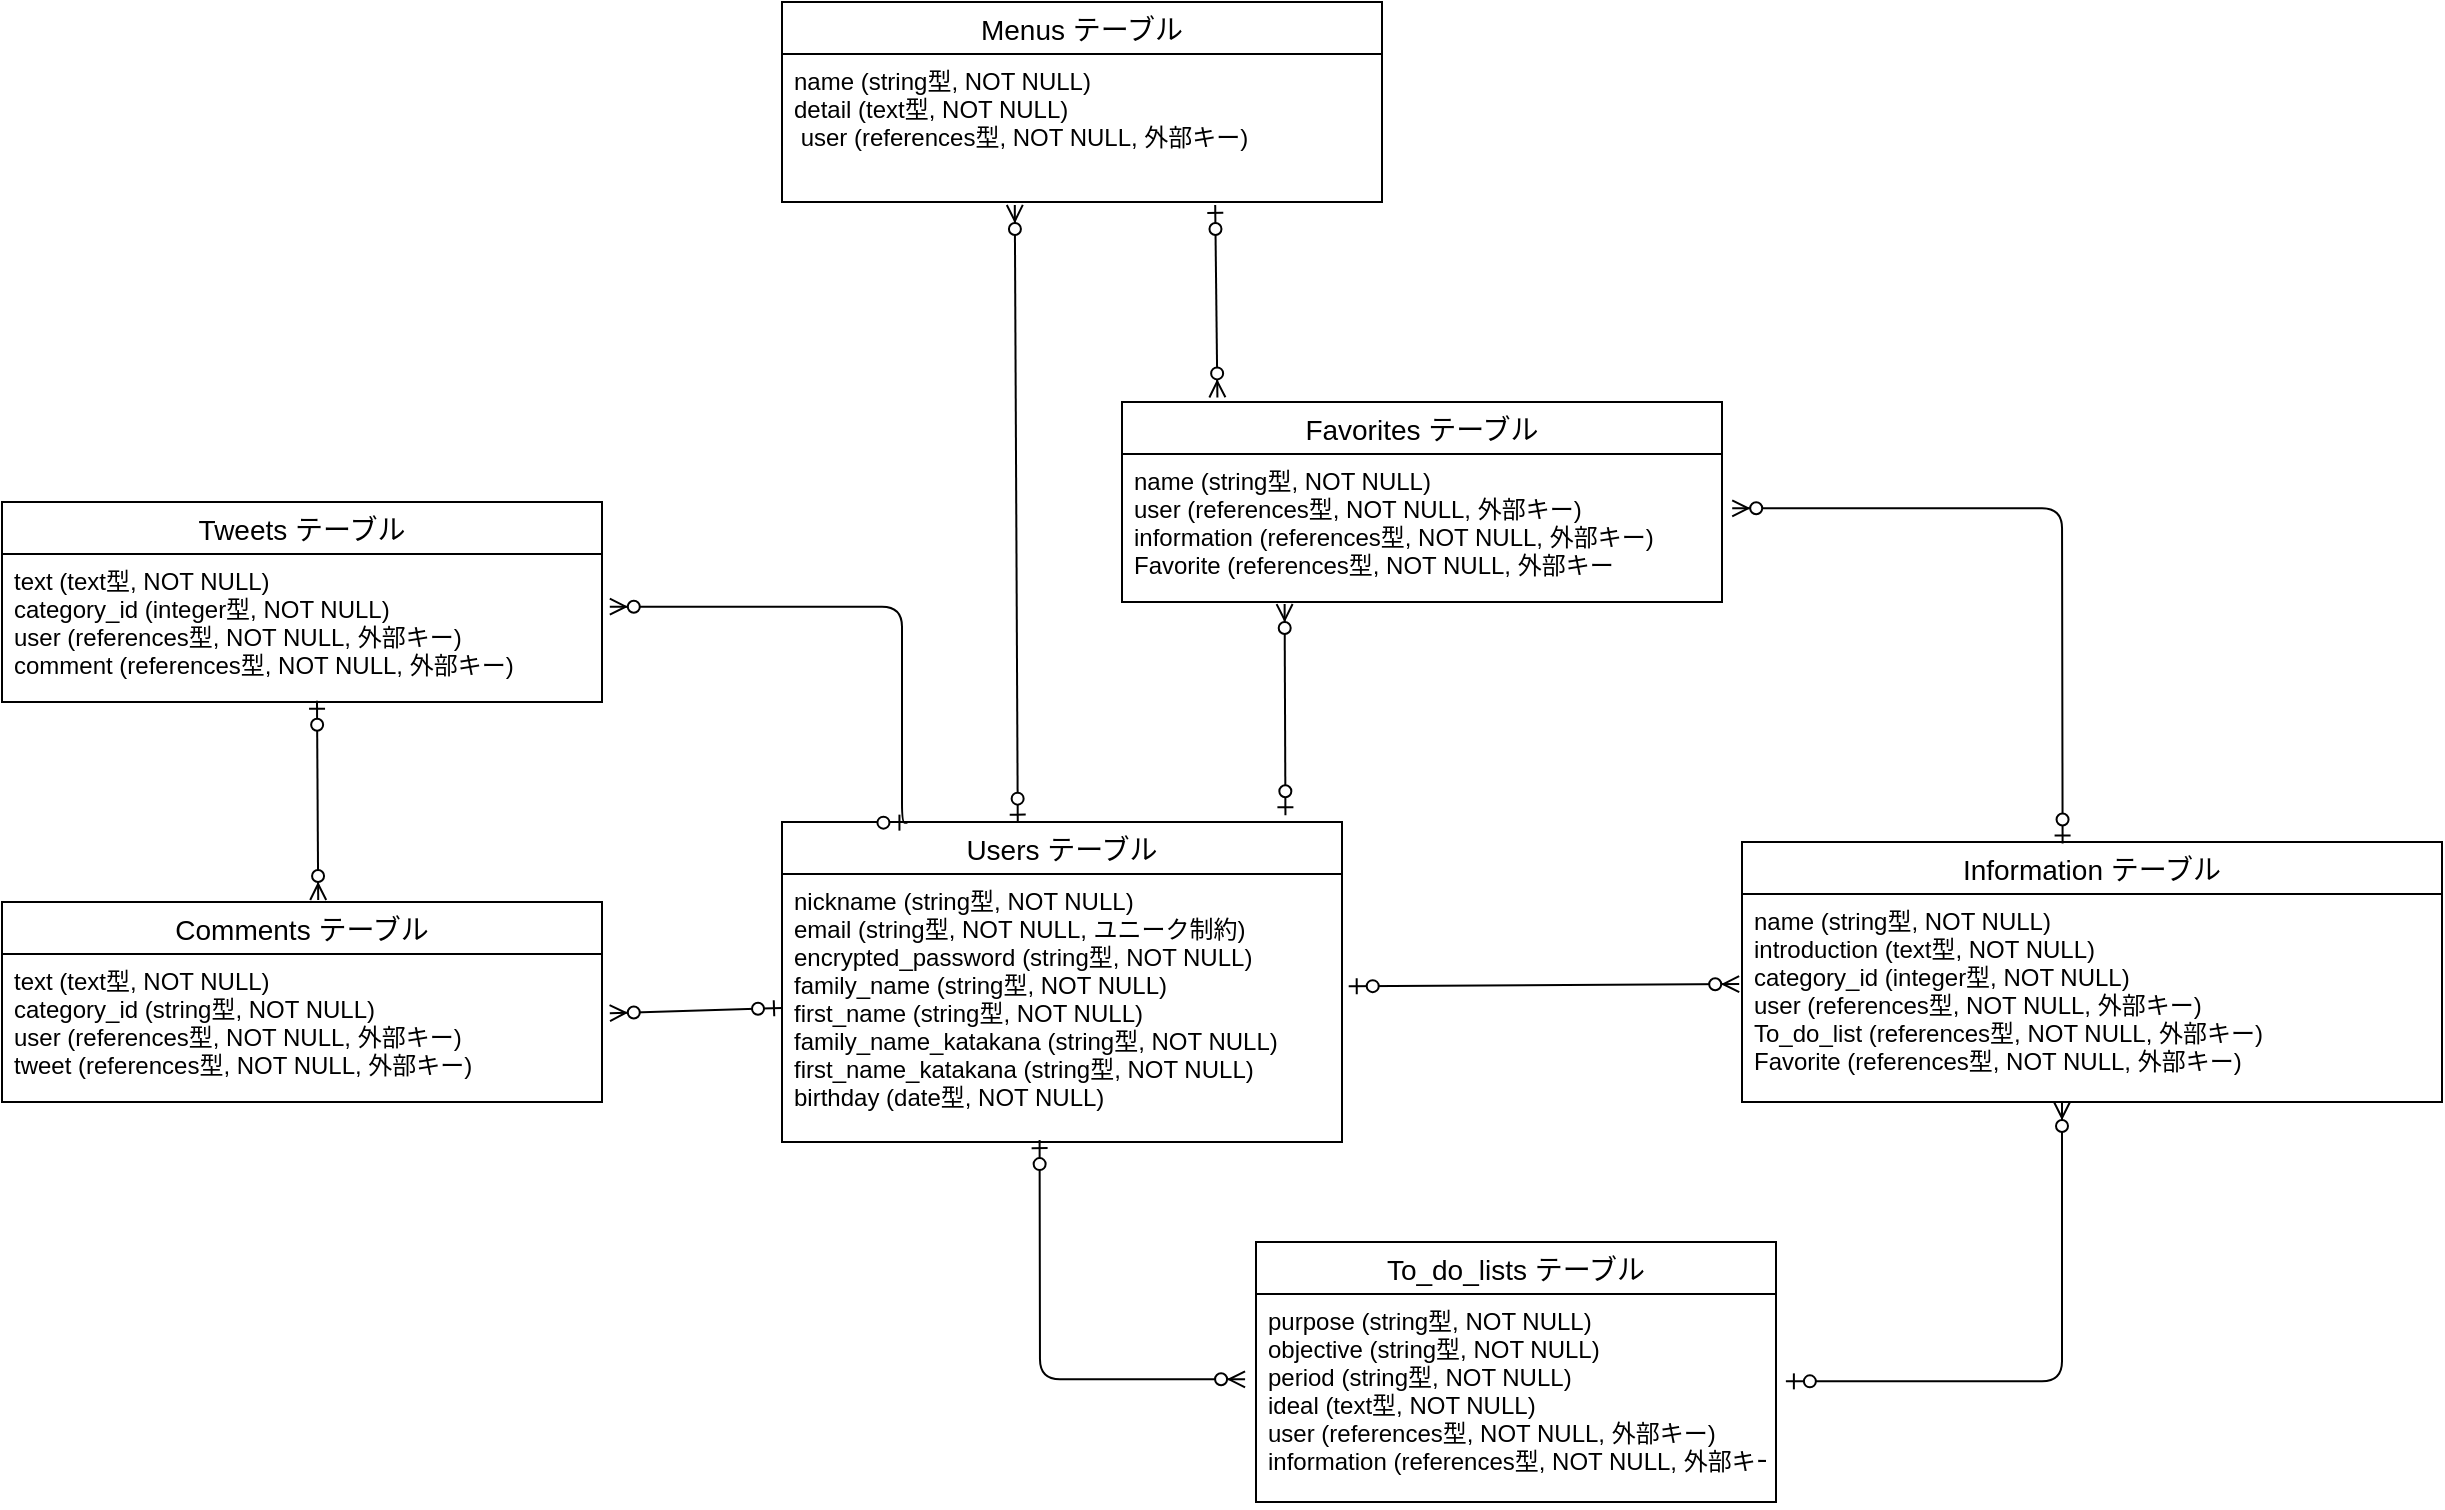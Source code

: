<mxfile>
    <diagram id="uU7ygdnNdRczL9__nXiQ" name="ページ1">
        <mxGraphModel dx="651" dy="696" grid="1" gridSize="10" guides="1" tooltips="1" connect="1" arrows="1" fold="1" page="1" pageScale="1" pageWidth="827" pageHeight="1169" math="0" shadow="0">
            <root>
                <mxCell id="0"/>
                <mxCell id="1" parent="0"/>
                <mxCell id="31" value="" style="group" parent="1" vertex="1" connectable="0">
                    <mxGeometry x="90" y="280" width="1220" height="550" as="geometry"/>
                </mxCell>
                <mxCell id="15" value="Comments テーブル" style="swimlane;fontStyle=0;childLayout=stackLayout;horizontal=1;startSize=26;horizontalStack=0;resizeParent=1;resizeParentMax=0;resizeLast=0;collapsible=1;marginBottom=0;align=center;fontSize=14;" parent="31" vertex="1">
                    <mxGeometry y="250" width="300" height="100" as="geometry"/>
                </mxCell>
                <mxCell id="16" value="text (text型, NOT NULL)&#10;category_id (string型, NOT NULL)&#10;user (references型, NOT NULL, 外部キー)&#10;tweet (references型, NOT NULL, 外部キー)" style="text;strokeColor=none;fillColor=none;spacingLeft=4;spacingRight=4;overflow=hidden;rotatable=0;points=[[0,0.5],[1,0.5]];portConstraint=eastwest;fontSize=12;" parent="15" vertex="1">
                    <mxGeometry y="26" width="300" height="74" as="geometry"/>
                </mxCell>
                <mxCell id="17" value="Favorites テーブル" style="swimlane;fontStyle=0;childLayout=stackLayout;horizontal=1;startSize=26;horizontalStack=0;resizeParent=1;resizeParentMax=0;resizeLast=0;collapsible=1;marginBottom=0;align=center;fontSize=14;" parent="31" vertex="1">
                    <mxGeometry x="560" width="300" height="100" as="geometry"/>
                </mxCell>
                <mxCell id="18" value="name (string型, NOT NULL)&#10;user (references型, NOT NULL, 外部キー)&#10;information (references型, NOT NULL, 外部キー)&#10;Favorite (references型, NOT NULL, 外部キー " style="text;strokeColor=none;fillColor=none;spacingLeft=4;spacingRight=4;overflow=hidden;rotatable=0;points=[[0,0.5],[1,0.5]];portConstraint=eastwest;fontSize=12;" parent="17" vertex="1">
                    <mxGeometry y="26" width="300" height="74" as="geometry"/>
                </mxCell>
                <mxCell id="3" value="Tweets テーブル" style="swimlane;fontStyle=0;childLayout=stackLayout;horizontal=1;startSize=26;horizontalStack=0;resizeParent=1;resizeParentMax=0;resizeLast=0;collapsible=1;marginBottom=0;align=center;fontSize=14;" parent="31" vertex="1">
                    <mxGeometry y="50" width="300" height="100" as="geometry"/>
                </mxCell>
                <mxCell id="4" value="text (text型, NOT NULL)&#10;category_id (integer型, NOT NULL)&#10;user (references型, NOT NULL, 外部キー)&#10;comment (references型, NOT NULL, 外部キー)" style="text;strokeColor=none;fillColor=none;spacingLeft=4;spacingRight=4;overflow=hidden;rotatable=0;points=[[0,0.5],[1,0.5]];portConstraint=eastwest;fontSize=12;" parent="3" vertex="1">
                    <mxGeometry y="26" width="300" height="74" as="geometry"/>
                </mxCell>
                <mxCell id="6" value="Users テーブル" style="swimlane;fontStyle=0;childLayout=stackLayout;horizontal=1;startSize=26;horizontalStack=0;resizeParent=1;resizeParentMax=0;resizeLast=0;collapsible=1;marginBottom=0;align=center;fontSize=14;" parent="31" vertex="1">
                    <mxGeometry x="390" y="210" width="280" height="160" as="geometry"/>
                </mxCell>
                <mxCell id="7" value="nickname (string型, NOT NULL)&#10;email (string型, NOT NULL, ユニーク制約)&#10;encrypted_password (string型, NOT NULL)&#10;family_name (string型, NOT NULL)&#10;first_name (string型, NOT NULL)&#10;family_name_katakana (string型, NOT NULL)&#10;first_name_katakana (string型, NOT NULL)&#10;birthday (date型, NOT NULL)" style="text;strokeColor=none;fillColor=none;spacingLeft=4;spacingRight=4;overflow=hidden;rotatable=0;points=[[0,0.5],[1,0.5]];portConstraint=eastwest;fontSize=12;" parent="6" vertex="1">
                    <mxGeometry y="26" width="280" height="134" as="geometry"/>
                </mxCell>
                <mxCell id="8" value="Information テーブル" style="swimlane;fontStyle=0;childLayout=stackLayout;horizontal=1;startSize=26;horizontalStack=0;resizeParent=1;resizeParentMax=0;resizeLast=0;collapsible=1;marginBottom=0;align=center;fontSize=14;" parent="31" vertex="1">
                    <mxGeometry x="870" y="220" width="350" height="130" as="geometry">
                        <mxRectangle x="450" y="120" width="120" height="26" as="alternateBounds"/>
                    </mxGeometry>
                </mxCell>
                <mxCell id="9" value="name (string型, NOT NULL)&#10;introduction (text型, NOT NULL)&#10;category_id (integer型, NOT NULL)&#10;user (references型, NOT NULL, 外部キー)&#10;To_do_list (references型, NOT NULL, 外部キー)&#10;Favorite (references型, NOT NULL, 外部キー)" style="text;strokeColor=none;fillColor=none;spacingLeft=4;spacingRight=4;overflow=hidden;rotatable=0;points=[[0,0.5],[1,0.5]];portConstraint=eastwest;fontSize=12;" parent="8" vertex="1">
                    <mxGeometry y="26" width="350" height="104" as="geometry"/>
                </mxCell>
                <mxCell id="10" value="To_do_lists テーブル" style="swimlane;fontStyle=0;childLayout=stackLayout;horizontal=1;startSize=26;horizontalStack=0;resizeParent=1;resizeParentMax=0;resizeLast=0;collapsible=1;marginBottom=0;align=center;fontSize=14;" parent="31" vertex="1">
                    <mxGeometry x="627" y="420" width="260" height="130" as="geometry"/>
                </mxCell>
                <mxCell id="21" value="purpose (string型, NOT NULL)&#10;objective (string型, NOT NULL)&#10;period (string型, NOT NULL)&#10;ideal (text型, NOT NULL)&#10;user (references型, NOT NULL, 外部キー)&#10;information (references型, NOT NULL, 外部キー)" style="text;strokeColor=none;fillColor=none;spacingLeft=4;spacingRight=4;overflow=hidden;rotatable=0;points=[[0,0.5],[1,0.5]];portConstraint=eastwest;fontSize=12;" parent="10" vertex="1">
                    <mxGeometry y="26" width="260" height="104" as="geometry"/>
                </mxCell>
                <mxCell id="12" value="" style="fontSize=12;html=1;endArrow=ERzeroToMany;startArrow=ERzeroToOne;entryX=-0.004;entryY=0.433;entryDx=0;entryDy=0;exitX=1.012;exitY=0.419;exitDx=0;exitDy=0;exitPerimeter=0;entryPerimeter=0;" parent="31" source="7" target="9" edge="1">
                    <mxGeometry width="100" height="100" relative="1" as="geometry">
                        <mxPoint x="690" y="139.956" as="sourcePoint"/>
                        <mxPoint x="860" y="141.988" as="targetPoint"/>
                    </mxGeometry>
                </mxCell>
                <mxCell id="22" value="" style="edgeStyle=elbowEdgeStyle;fontSize=12;html=1;endArrow=ERzeroToMany;startArrow=ERzeroToOne;entryX=-0.021;entryY=0.41;entryDx=0;entryDy=0;entryPerimeter=0;exitX=0.46;exitY=0.993;exitDx=0;exitDy=0;exitPerimeter=0;" parent="31" source="7" target="21" edge="1">
                    <mxGeometry width="100" height="100" relative="1" as="geometry">
                        <mxPoint x="500" y="410" as="sourcePoint"/>
                        <mxPoint x="623.36" y="564.136" as="targetPoint"/>
                        <Array as="points">
                            <mxPoint x="519" y="430"/>
                            <mxPoint x="519" y="440"/>
                            <mxPoint x="520" y="440"/>
                            <mxPoint x="490" y="500"/>
                        </Array>
                    </mxGeometry>
                </mxCell>
                <mxCell id="23" value="" style="edgeStyle=elbowEdgeStyle;fontSize=12;html=1;endArrow=ERzeroToMany;startArrow=ERzeroToOne;exitX=1.019;exitY=0.42;exitDx=0;exitDy=0;exitPerimeter=0;entryX=0.457;entryY=1;entryDx=0;entryDy=0;entryPerimeter=0;" parent="31" source="21" target="9" edge="1">
                    <mxGeometry width="100" height="100" relative="1" as="geometry">
                        <mxPoint x="1030" y="380" as="sourcePoint"/>
                        <mxPoint x="1020" y="370" as="targetPoint"/>
                        <Array as="points">
                            <mxPoint x="1030" y="430"/>
                            <mxPoint x="1030" y="420"/>
                            <mxPoint x="1020" y="360"/>
                            <mxPoint x="1020" y="420"/>
                            <mxPoint x="1079" y="430"/>
                            <mxPoint x="930" y="500"/>
                            <mxPoint x="1020" y="510"/>
                        </Array>
                    </mxGeometry>
                </mxCell>
                <mxCell id="24" value="" style="fontSize=12;html=1;endArrow=ERzeroToMany;startArrow=ERzeroToOne;exitX=0;exitY=0.5;exitDx=0;exitDy=0;entryX=1.013;entryY=0.4;entryDx=0;entryDy=0;entryPerimeter=0;" parent="31" source="7" target="16" edge="1">
                    <mxGeometry width="100" height="100" relative="1" as="geometry">
                        <mxPoint x="220" y="120" as="sourcePoint"/>
                        <mxPoint x="300" y="440" as="targetPoint"/>
                    </mxGeometry>
                </mxCell>
                <mxCell id="25" value="" style="fontSize=12;html=1;endArrow=ERzeroToMany;startArrow=ERzeroToOne;exitX=0.525;exitY=0.992;exitDx=0;exitDy=0;exitPerimeter=0;entryX=0.527;entryY=-0.01;entryDx=0;entryDy=0;entryPerimeter=0;" parent="31" source="4" target="15" edge="1">
                    <mxGeometry width="100" height="100" relative="1" as="geometry">
                        <mxPoint x="210" y="131.4" as="sourcePoint"/>
                        <mxPoint x="117" y="220" as="targetPoint"/>
                    </mxGeometry>
                </mxCell>
                <mxCell id="26" value="" style="edgeStyle=elbowEdgeStyle;fontSize=12;html=1;endArrow=ERzeroToMany;startArrow=ERzeroToOne;entryX=1.013;entryY=0.356;entryDx=0;entryDy=0;entryPerimeter=0;exitX=0.224;exitY=0.002;exitDx=0;exitDy=0;exitPerimeter=0;" parent="31" source="6" target="4" edge="1">
                    <mxGeometry width="100" height="100" relative="1" as="geometry">
                        <mxPoint x="450" y="140" as="sourcePoint"/>
                        <mxPoint x="553.68" y="150.786" as="targetPoint"/>
                        <Array as="points">
                            <mxPoint x="450" y="130"/>
                            <mxPoint x="440" y="70"/>
                            <mxPoint x="450" y="130"/>
                            <mxPoint x="440" y="130"/>
                            <mxPoint x="520" y="210"/>
                            <mxPoint x="520" y="210"/>
                            <mxPoint x="520" y="90"/>
                            <mxPoint x="571" y="100"/>
                        </Array>
                    </mxGeometry>
                </mxCell>
                <mxCell id="27" value="" style="edgeStyle=elbowEdgeStyle;fontSize=12;html=1;endArrow=ERzeroToMany;startArrow=ERzeroToOne;entryX=1.017;entryY=0.367;entryDx=0;entryDy=0;entryPerimeter=0;exitX=0.458;exitY=0.006;exitDx=0;exitDy=0;exitPerimeter=0;" parent="31" source="8" target="18" edge="1">
                    <mxGeometry width="100" height="100" relative="1" as="geometry">
                        <mxPoint x="1030" y="198" as="sourcePoint"/>
                        <mxPoint x="900.12" y="137.12" as="targetPoint"/>
                        <Array as="points">
                            <mxPoint x="1030" y="110"/>
                            <mxPoint x="1020" y="180"/>
                            <mxPoint x="1020" y="130"/>
                            <mxPoint x="1040" y="120"/>
                            <mxPoint x="1030" y="200"/>
                            <mxPoint x="1030" y="200"/>
                            <mxPoint x="1030" y="190"/>
                            <mxPoint x="1020" y="140"/>
                            <mxPoint x="1080" y="90"/>
                            <mxPoint x="1020" y="170"/>
                            <mxPoint x="1020" y="90"/>
                            <mxPoint x="1050" y="70"/>
                            <mxPoint x="1020" y="170"/>
                            <mxPoint x="1010" y="160"/>
                            <mxPoint x="1010" y="80"/>
                        </Array>
                    </mxGeometry>
                </mxCell>
                <mxCell id="28" value="" style="fontSize=12;html=1;endArrow=ERzeroToMany;startArrow=ERzeroToOne;entryX=0.271;entryY=1.014;entryDx=0;entryDy=0;entryPerimeter=0;exitX=0.899;exitY=-0.021;exitDx=0;exitDy=0;exitPerimeter=0;" parent="31" source="6" target="18" edge="1">
                    <mxGeometry width="100" height="100" relative="1" as="geometry">
                        <mxPoint x="570" y="160" as="sourcePoint"/>
                        <mxPoint x="771.5" y="165.992" as="targetPoint"/>
                    </mxGeometry>
                </mxCell>
                <mxCell id="32" value="Menus テーブル" style="swimlane;fontStyle=0;childLayout=stackLayout;horizontal=1;startSize=26;horizontalStack=0;resizeParent=1;resizeParentMax=0;resizeLast=0;collapsible=1;marginBottom=0;align=center;fontSize=14;" vertex="1" parent="1">
                    <mxGeometry x="480" y="80" width="300" height="100" as="geometry"/>
                </mxCell>
                <mxCell id="33" value="name (string型, NOT NULL)&#10;detail (text型, NOT NULL)&#10; user (references型, NOT NULL, 外部キー)" style="text;strokeColor=none;fillColor=none;spacingLeft=4;spacingRight=4;overflow=hidden;rotatable=0;points=[[0,0.5],[1,0.5]];portConstraint=eastwest;fontSize=12;" vertex="1" parent="32">
                    <mxGeometry y="26" width="300" height="74" as="geometry"/>
                </mxCell>
                <mxCell id="35" value="" style="fontSize=12;html=1;endArrow=ERzeroToMany;startArrow=ERzeroToOne;exitX=0.421;exitY=0.002;exitDx=0;exitDy=0;exitPerimeter=0;entryX=0.388;entryY=1.02;entryDx=0;entryDy=0;entryPerimeter=0;" edge="1" parent="1" source="6" target="33">
                    <mxGeometry width="100" height="100" relative="1" as="geometry">
                        <mxPoint x="570.42" y="295.6" as="sourcePoint"/>
                        <mxPoint x="590" y="220" as="targetPoint"/>
                    </mxGeometry>
                </mxCell>
                <mxCell id="36" value="" style="fontSize=12;html=1;endArrow=ERzeroToMany;startArrow=ERzeroToOne;exitX=0.722;exitY=1.02;exitDx=0;exitDy=0;exitPerimeter=0;entryX=0.159;entryY=-0.023;entryDx=0;entryDy=0;entryPerimeter=0;" edge="1" parent="1" source="33" target="17">
                    <mxGeometry width="100" height="100" relative="1" as="geometry">
                        <mxPoint x="720" y="270" as="sourcePoint"/>
                        <mxPoint x="790" y="240" as="targetPoint"/>
                    </mxGeometry>
                </mxCell>
            </root>
        </mxGraphModel>
    </diagram>
</mxfile>